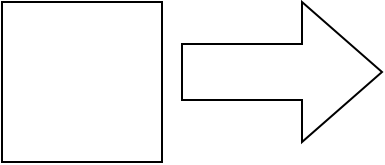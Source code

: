 <mxfile version="13.6.3" type="github"><diagram id="FdFxBVz34icQb_eCiYmk" name="Page-1"><mxGraphModel dx="1422" dy="794" grid="1" gridSize="10" guides="1" tooltips="1" connect="1" arrows="1" fold="1" page="1" pageScale="1" pageWidth="850" pageHeight="1100" math="0" shadow="0"><root><mxCell id="0"/><mxCell id="1" parent="0"/><mxCell id="u2KL7lfOt6jf-ADISQnn-1" value="" style="whiteSpace=wrap;html=1;aspect=fixed;" parent="1" vertex="1"><mxGeometry x="200" y="180" width="80" height="80" as="geometry"/></mxCell><mxCell id="u2KL7lfOt6jf-ADISQnn-2" value="" style="html=1;shadow=0;dashed=0;align=center;verticalAlign=middle;shape=mxgraph.arrows2.arrow;dy=0.6;dx=40;notch=0;" parent="1" vertex="1"><mxGeometry x="290" y="180" width="100" height="70" as="geometry"/></mxCell></root></mxGraphModel></diagram></mxfile>